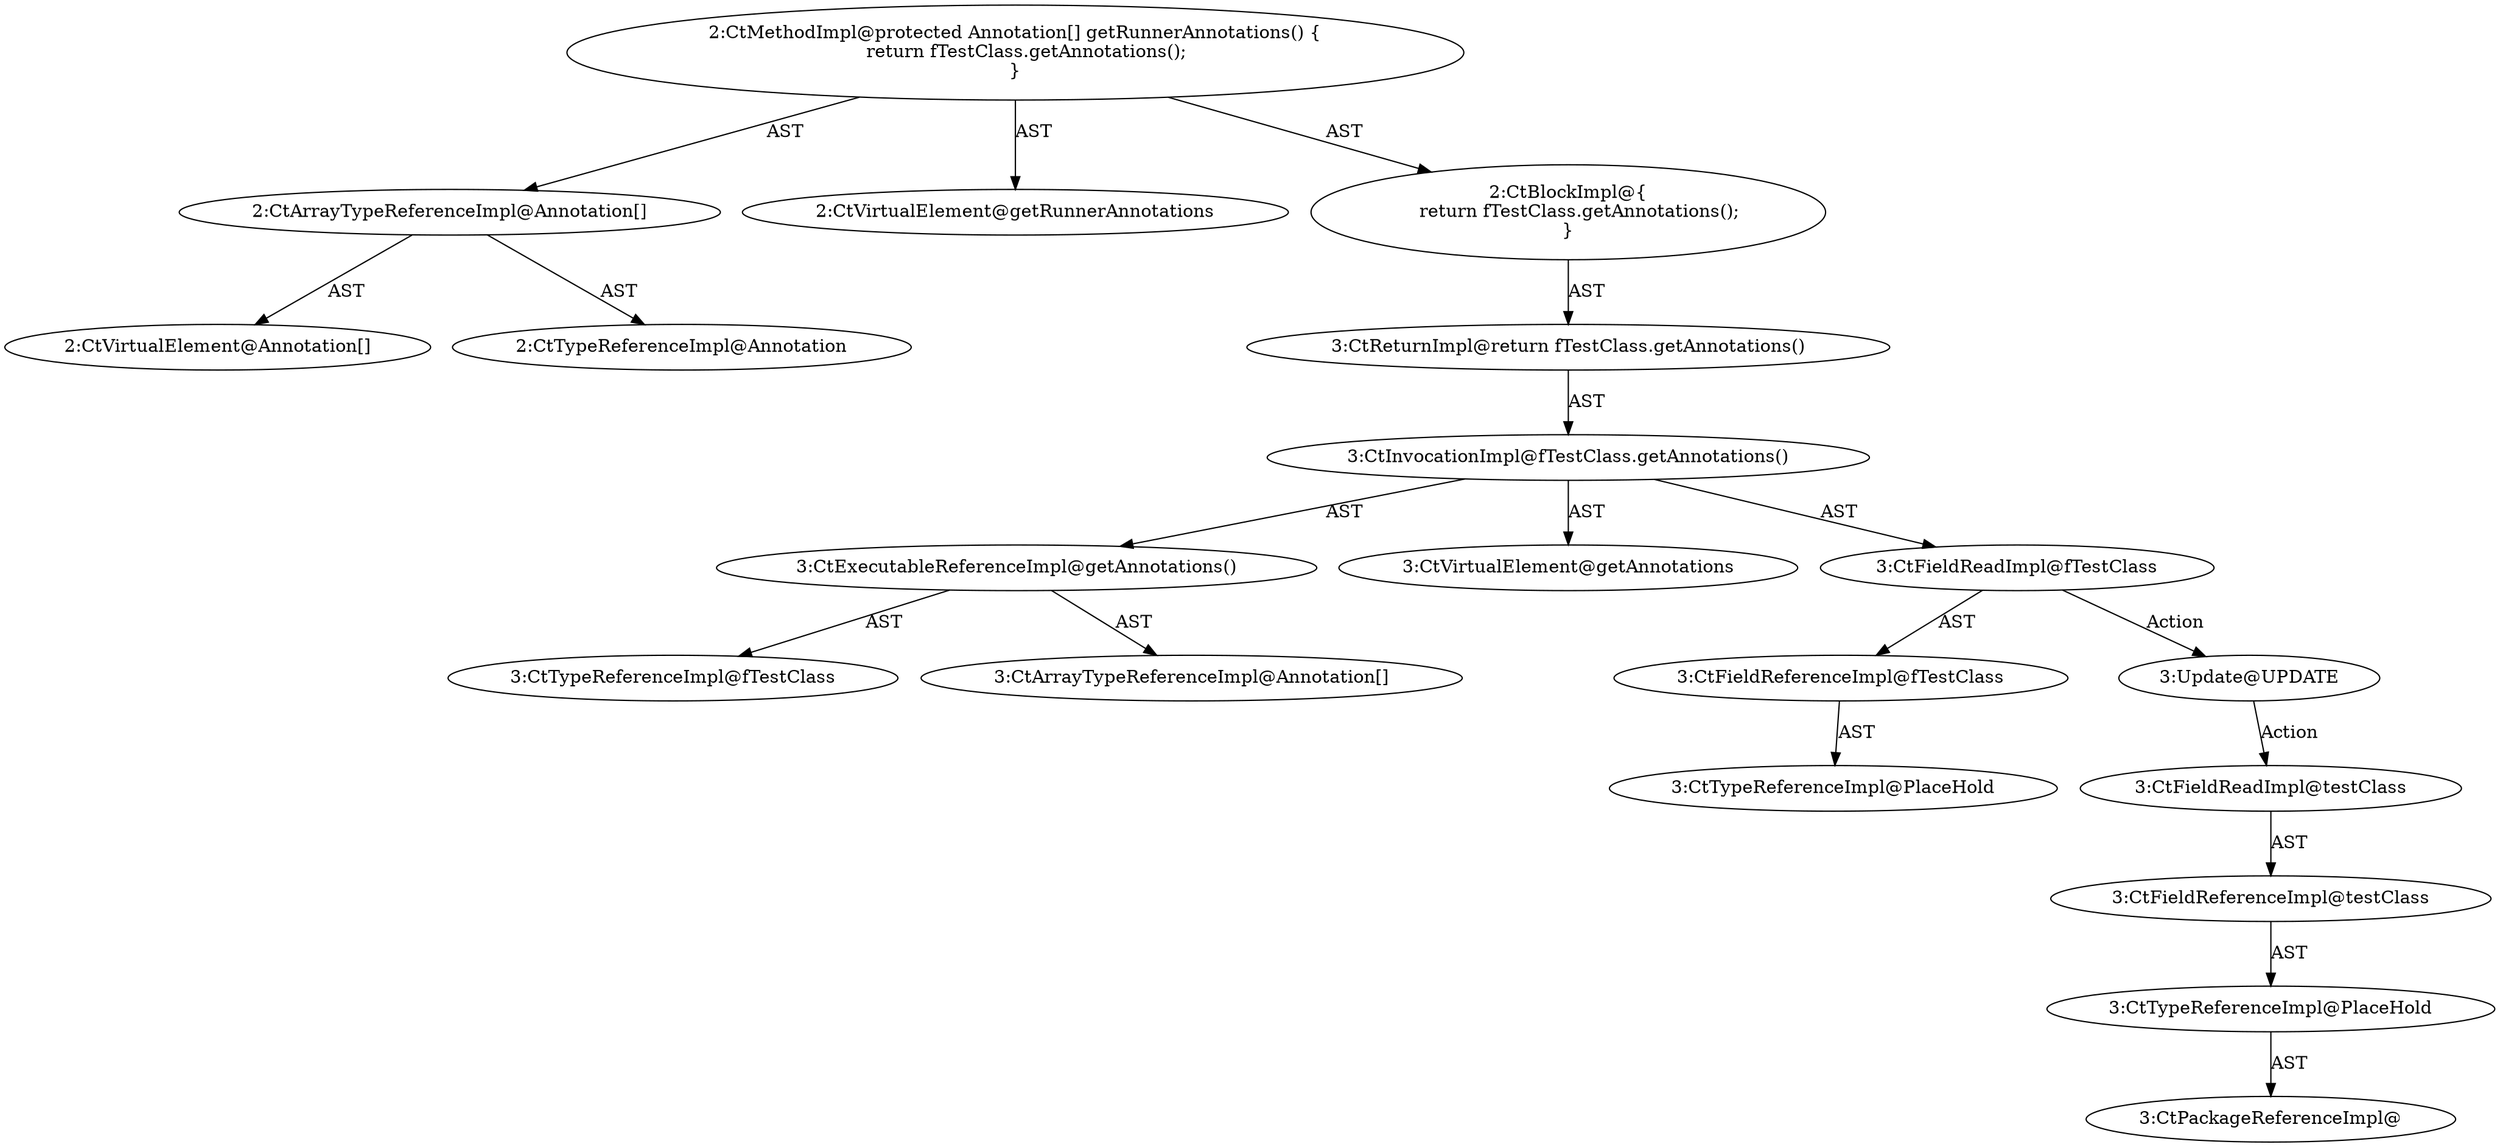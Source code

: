 digraph "getRunnerAnnotations#?" {
0 [label="2:CtVirtualElement@Annotation[]" shape=ellipse]
1 [label="2:CtArrayTypeReferenceImpl@Annotation[]" shape=ellipse]
2 [label="2:CtTypeReferenceImpl@Annotation" shape=ellipse]
3 [label="2:CtVirtualElement@getRunnerAnnotations" shape=ellipse]
4 [label="3:CtExecutableReferenceImpl@getAnnotations()" shape=ellipse]
5 [label="3:CtTypeReferenceImpl@fTestClass" shape=ellipse]
6 [label="3:CtArrayTypeReferenceImpl@Annotation[]" shape=ellipse]
7 [label="3:CtVirtualElement@getAnnotations" shape=ellipse]
8 [label="3:CtFieldReferenceImpl@fTestClass" shape=ellipse]
9 [label="3:CtTypeReferenceImpl@PlaceHold" shape=ellipse]
10 [label="3:CtFieldReadImpl@fTestClass" shape=ellipse]
11 [label="3:CtInvocationImpl@fTestClass.getAnnotations()" shape=ellipse]
12 [label="3:CtReturnImpl@return fTestClass.getAnnotations()" shape=ellipse]
13 [label="2:CtBlockImpl@\{
    return fTestClass.getAnnotations();
\}" shape=ellipse]
14 [label="2:CtMethodImpl@protected Annotation[] getRunnerAnnotations() \{
    return fTestClass.getAnnotations();
\}" shape=ellipse]
15 [label="3:Update@UPDATE" shape=ellipse]
16 [label="3:CtPackageReferenceImpl@" shape=ellipse]
17 [label="3:CtTypeReferenceImpl@PlaceHold" shape=ellipse]
18 [label="3:CtFieldReferenceImpl@testClass" shape=ellipse]
19 [label="3:CtFieldReadImpl@testClass" shape=ellipse]
1 -> 0 [label="AST"];
1 -> 2 [label="AST"];
4 -> 5 [label="AST"];
4 -> 6 [label="AST"];
8 -> 9 [label="AST"];
10 -> 8 [label="AST"];
10 -> 15 [label="Action"];
11 -> 7 [label="AST"];
11 -> 10 [label="AST"];
11 -> 4 [label="AST"];
12 -> 11 [label="AST"];
13 -> 12 [label="AST"];
14 -> 3 [label="AST"];
14 -> 1 [label="AST"];
14 -> 13 [label="AST"];
15 -> 19 [label="Action"];
17 -> 16 [label="AST"];
18 -> 17 [label="AST"];
19 -> 18 [label="AST"];
}